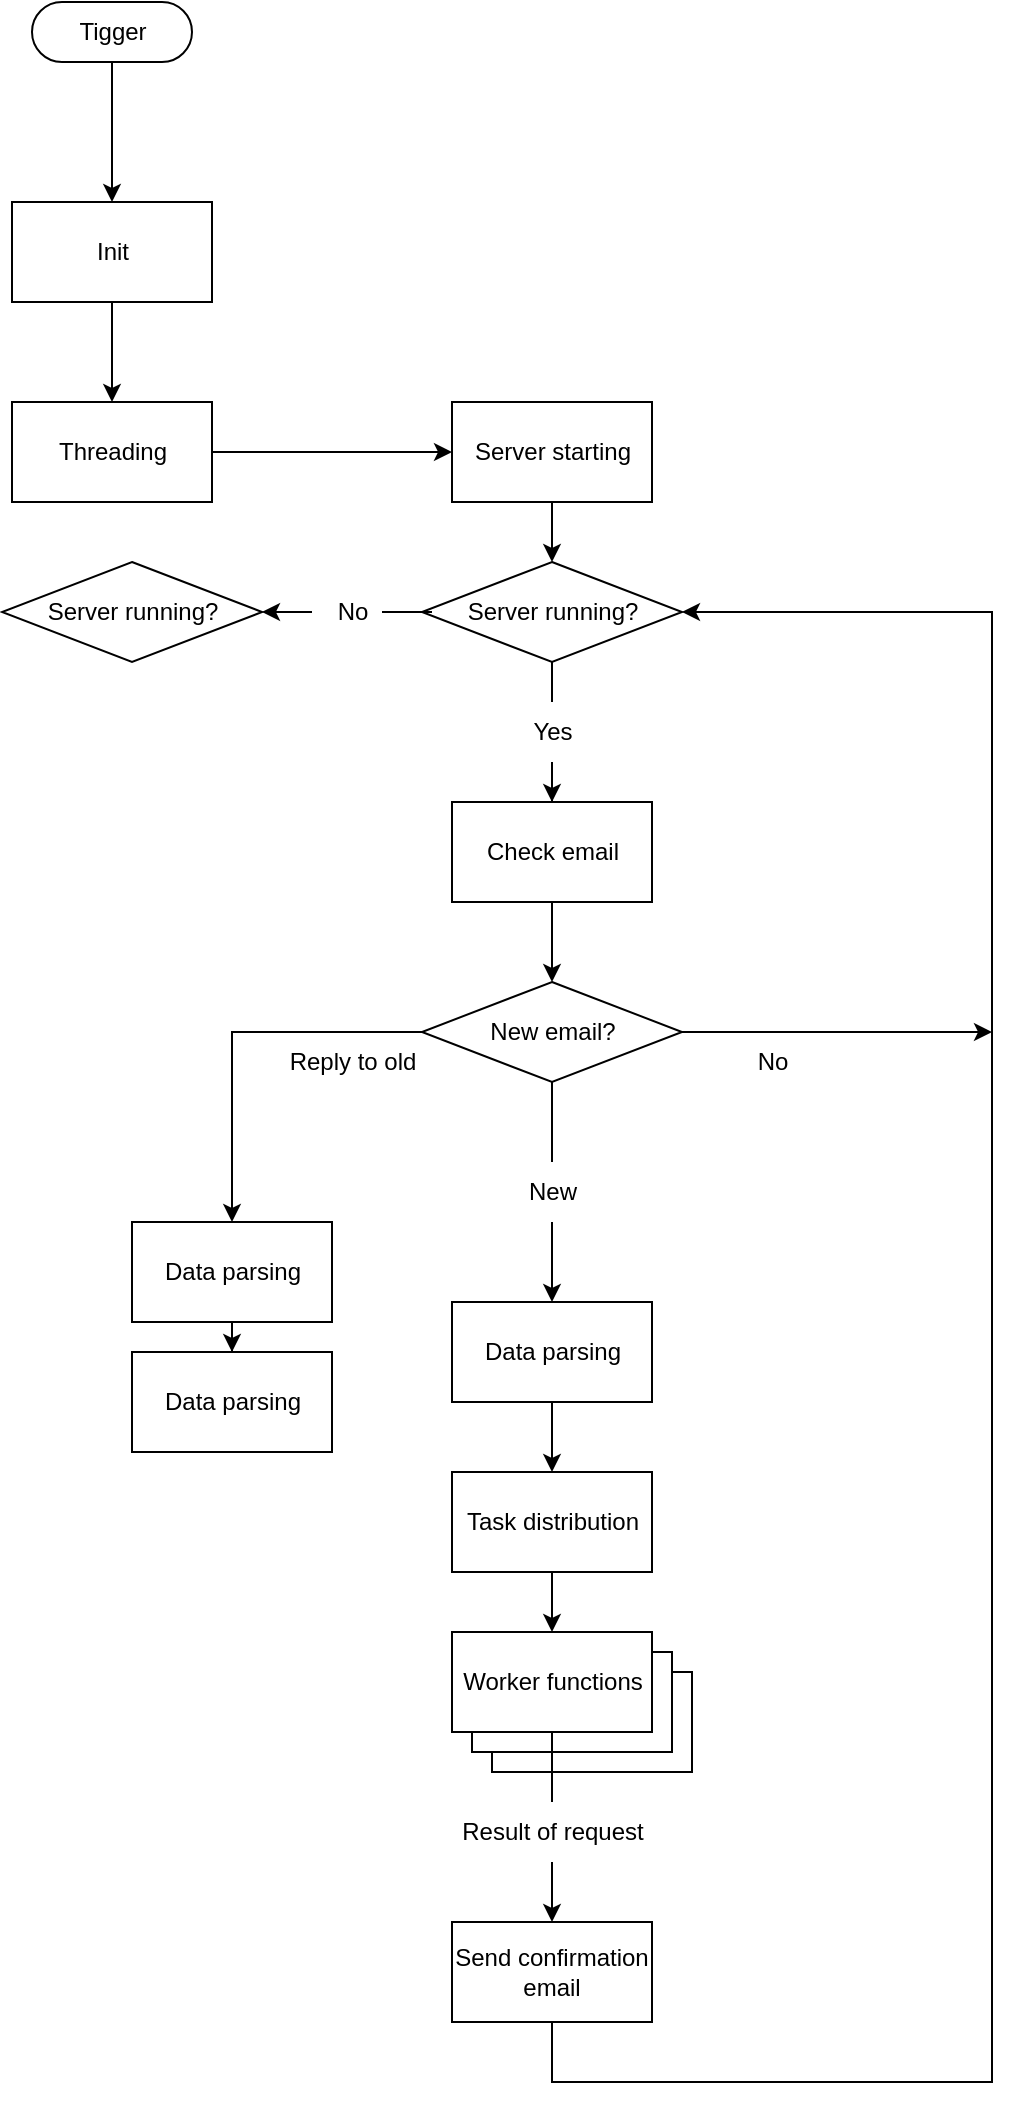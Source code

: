 <mxfile version="20.6.0" type="device"><diagram id="KV9u-LIL6uYKlyEClFtQ" name="Page-1"><mxGraphModel dx="745" dy="1546" grid="1" gridSize="10" guides="1" tooltips="1" connect="1" arrows="1" fold="1" page="1" pageScale="1" pageWidth="850" pageHeight="1100" math="0" shadow="0"><root><mxCell id="0"/><mxCell id="1" parent="0"/><mxCell id="wqwQKrxdrlOv1OrrMRqE-47" value="" style="edgeStyle=orthogonalEdgeStyle;rounded=0;orthogonalLoop=1;jettySize=auto;html=1;entryX=1;entryY=0.5;entryDx=0;entryDy=0;" edge="1" parent="1" source="wqwQKrxdrlOv1OrrMRqE-40" target="wqwQKrxdrlOv1OrrMRqE-5"><mxGeometry relative="1" as="geometry"><mxPoint x="340" y="620" as="targetPoint"/><Array as="points"><mxPoint x="290" y="980"/><mxPoint x="510" y="980"/><mxPoint x="510" y="245"/></Array></mxGeometry></mxCell><mxCell id="wqwQKrxdrlOv1OrrMRqE-9" style="edgeStyle=orthogonalEdgeStyle;rounded=0;orthogonalLoop=1;jettySize=auto;html=1;" edge="1" parent="1" source="wqwQKrxdrlOv1OrrMRqE-1" target="wqwQKrxdrlOv1OrrMRqE-8"><mxGeometry relative="1" as="geometry"/></mxCell><mxCell id="wqwQKrxdrlOv1OrrMRqE-1" value="Tigger" style="html=1;dashed=0;whitespace=wrap;shape=mxgraph.dfd.start" vertex="1" parent="1"><mxGeometry x="30" y="-60" width="80" height="30" as="geometry"/></mxCell><mxCell id="wqwQKrxdrlOv1OrrMRqE-7" style="edgeStyle=orthogonalEdgeStyle;rounded=0;orthogonalLoop=1;jettySize=auto;html=1;" edge="1" parent="1" source="wqwQKrxdrlOv1OrrMRqE-2" target="wqwQKrxdrlOv1OrrMRqE-6"><mxGeometry relative="1" as="geometry"/></mxCell><mxCell id="wqwQKrxdrlOv1OrrMRqE-2" value="Threading" style="html=1;dashed=0;whitespace=wrap;" vertex="1" parent="1"><mxGeometry x="20" y="140" width="100" height="50" as="geometry"/></mxCell><mxCell id="wqwQKrxdrlOv1OrrMRqE-13" style="edgeStyle=orthogonalEdgeStyle;rounded=0;orthogonalLoop=1;jettySize=auto;html=1;entryX=0.5;entryY=0;entryDx=0;entryDy=0;startArrow=none;" edge="1" parent="1" source="wqwQKrxdrlOv1OrrMRqE-58" target="wqwQKrxdrlOv1OrrMRqE-14"><mxGeometry relative="1" as="geometry"><mxPoint x="290" y="325" as="targetPoint"/></mxGeometry></mxCell><mxCell id="wqwQKrxdrlOv1OrrMRqE-62" value="" style="edgeStyle=orthogonalEdgeStyle;rounded=0;orthogonalLoop=1;jettySize=auto;html=1;startArrow=none;" edge="1" parent="1" source="wqwQKrxdrlOv1OrrMRqE-63" target="wqwQKrxdrlOv1OrrMRqE-61"><mxGeometry relative="1" as="geometry"/></mxCell><mxCell id="wqwQKrxdrlOv1OrrMRqE-5" value="Server running?" style="shape=rhombus;html=1;dashed=0;whitespace=wrap;perimeter=rhombusPerimeter;" vertex="1" parent="1"><mxGeometry x="225" y="220" width="130" height="50" as="geometry"/></mxCell><mxCell id="wqwQKrxdrlOv1OrrMRqE-11" style="edgeStyle=orthogonalEdgeStyle;rounded=0;orthogonalLoop=1;jettySize=auto;html=1;entryX=0.5;entryY=0;entryDx=0;entryDy=0;" edge="1" parent="1" source="wqwQKrxdrlOv1OrrMRqE-6" target="wqwQKrxdrlOv1OrrMRqE-5"><mxGeometry relative="1" as="geometry"/></mxCell><mxCell id="wqwQKrxdrlOv1OrrMRqE-6" value="Server starting" style="html=1;dashed=0;whitespace=wrap;" vertex="1" parent="1"><mxGeometry x="240" y="140" width="100" height="50" as="geometry"/></mxCell><mxCell id="wqwQKrxdrlOv1OrrMRqE-10" style="edgeStyle=orthogonalEdgeStyle;rounded=0;orthogonalLoop=1;jettySize=auto;html=1;entryX=0.5;entryY=0;entryDx=0;entryDy=0;" edge="1" parent="1" source="wqwQKrxdrlOv1OrrMRqE-8" target="wqwQKrxdrlOv1OrrMRqE-2"><mxGeometry relative="1" as="geometry"/></mxCell><mxCell id="wqwQKrxdrlOv1OrrMRqE-8" value="Init" style="html=1;dashed=0;whitespace=wrap;" vertex="1" parent="1"><mxGeometry x="20" y="40" width="100" height="50" as="geometry"/></mxCell><mxCell id="wqwQKrxdrlOv1OrrMRqE-16" style="edgeStyle=orthogonalEdgeStyle;rounded=0;orthogonalLoop=1;jettySize=auto;html=1;" edge="1" parent="1" source="wqwQKrxdrlOv1OrrMRqE-14" target="wqwQKrxdrlOv1OrrMRqE-15"><mxGeometry relative="1" as="geometry"/></mxCell><mxCell id="wqwQKrxdrlOv1OrrMRqE-14" value="Check email" style="html=1;dashed=0;whitespace=wrap;" vertex="1" parent="1"><mxGeometry x="240" y="340" width="100" height="50" as="geometry"/></mxCell><mxCell id="wqwQKrxdrlOv1OrrMRqE-43" style="edgeStyle=orthogonalEdgeStyle;rounded=0;orthogonalLoop=1;jettySize=auto;html=1;entryX=0.5;entryY=0;entryDx=0;entryDy=0;startArrow=none;" edge="1" parent="1" source="wqwQKrxdrlOv1OrrMRqE-48" target="wqwQKrxdrlOv1OrrMRqE-19"><mxGeometry relative="1" as="geometry"><mxPoint x="290" y="510" as="targetPoint"/></mxGeometry></mxCell><mxCell id="wqwQKrxdrlOv1OrrMRqE-50" style="edgeStyle=orthogonalEdgeStyle;rounded=0;orthogonalLoop=1;jettySize=auto;html=1;" edge="1" parent="1" source="wqwQKrxdrlOv1OrrMRqE-15"><mxGeometry relative="1" as="geometry"><mxPoint x="510" y="455" as="targetPoint"/></mxGeometry></mxCell><mxCell id="wqwQKrxdrlOv1OrrMRqE-52" style="edgeStyle=orthogonalEdgeStyle;rounded=0;orthogonalLoop=1;jettySize=auto;html=1;entryX=0.5;entryY=0;entryDx=0;entryDy=0;" edge="1" parent="1" source="wqwQKrxdrlOv1OrrMRqE-15" target="wqwQKrxdrlOv1OrrMRqE-69"><mxGeometry relative="1" as="geometry"><mxPoint x="130" y="550" as="targetPoint"/></mxGeometry></mxCell><mxCell id="wqwQKrxdrlOv1OrrMRqE-15" value="New email?" style="shape=rhombus;html=1;dashed=0;whitespace=wrap;perimeter=rhombusPerimeter;" vertex="1" parent="1"><mxGeometry x="225" y="430" width="130" height="50" as="geometry"/></mxCell><mxCell id="wqwQKrxdrlOv1OrrMRqE-25" style="edgeStyle=orthogonalEdgeStyle;rounded=0;orthogonalLoop=1;jettySize=auto;html=1;entryX=0.5;entryY=0;entryDx=0;entryDy=0;" edge="1" parent="1" source="wqwQKrxdrlOv1OrrMRqE-19" target="wqwQKrxdrlOv1OrrMRqE-22"><mxGeometry relative="1" as="geometry"/></mxCell><mxCell id="wqwQKrxdrlOv1OrrMRqE-19" value="Data parsing" style="html=1;dashed=0;whitespace=wrap;" vertex="1" parent="1"><mxGeometry x="240" y="590" width="100" height="50" as="geometry"/></mxCell><mxCell id="wqwQKrxdrlOv1OrrMRqE-29" style="edgeStyle=orthogonalEdgeStyle;rounded=0;orthogonalLoop=1;jettySize=auto;html=1;" edge="1" parent="1" source="wqwQKrxdrlOv1OrrMRqE-22" target="wqwQKrxdrlOv1OrrMRqE-28"><mxGeometry relative="1" as="geometry"/></mxCell><mxCell id="wqwQKrxdrlOv1OrrMRqE-22" value="Task distribution" style="html=1;dashed=0;whitespace=wrap;" vertex="1" parent="1"><mxGeometry x="240" y="675" width="100" height="50" as="geometry"/></mxCell><mxCell id="wqwQKrxdrlOv1OrrMRqE-30" value="" style="group" vertex="1" connectable="0" parent="1"><mxGeometry x="240" y="755" width="120" height="70" as="geometry"/></mxCell><mxCell id="wqwQKrxdrlOv1OrrMRqE-26" value="" style="html=1;dashed=0;whitespace=wrap;" vertex="1" parent="wqwQKrxdrlOv1OrrMRqE-30"><mxGeometry x="20" y="20" width="100" height="50" as="geometry"/></mxCell><mxCell id="wqwQKrxdrlOv1OrrMRqE-27" value="" style="html=1;dashed=0;whitespace=wrap;" vertex="1" parent="wqwQKrxdrlOv1OrrMRqE-30"><mxGeometry x="10" y="10" width="100" height="50" as="geometry"/></mxCell><mxCell id="wqwQKrxdrlOv1OrrMRqE-28" value="Worker functions" style="html=1;dashed=0;whitespace=wrap;" vertex="1" parent="wqwQKrxdrlOv1OrrMRqE-30"><mxGeometry width="100" height="50" as="geometry"/></mxCell><mxCell id="wqwQKrxdrlOv1OrrMRqE-38" style="edgeStyle=orthogonalEdgeStyle;rounded=0;orthogonalLoop=1;jettySize=auto;html=1;entryX=0.5;entryY=0;entryDx=0;entryDy=0;startArrow=none;" edge="1" parent="1" source="wqwQKrxdrlOv1OrrMRqE-56" target="wqwQKrxdrlOv1OrrMRqE-40"><mxGeometry relative="1" as="geometry"><mxPoint x="290" y="875" as="targetPoint"/></mxGeometry></mxCell><mxCell id="wqwQKrxdrlOv1OrrMRqE-40" value="Send confirmation email" style="html=1;dashed=0;whitespace=wrap;whiteSpace=wrap;" vertex="1" parent="1"><mxGeometry x="240" y="900" width="100" height="50" as="geometry"/></mxCell><mxCell id="wqwQKrxdrlOv1OrrMRqE-53" value="No" style="text;html=1;align=center;verticalAlign=middle;resizable=0;points=[];autosize=1;strokeColor=none;fillColor=none;" vertex="1" parent="1"><mxGeometry x="380" y="455" width="40" height="30" as="geometry"/></mxCell><mxCell id="wqwQKrxdrlOv1OrrMRqE-54" value="Reply to old" style="text;html=1;align=center;verticalAlign=middle;resizable=0;points=[];autosize=1;strokeColor=none;fillColor=none;" vertex="1" parent="1"><mxGeometry x="145" y="455" width="90" height="30" as="geometry"/></mxCell><mxCell id="wqwQKrxdrlOv1OrrMRqE-56" value="Result of request" style="text;html=1;align=center;verticalAlign=middle;resizable=0;points=[];autosize=1;strokeColor=none;fillColor=none;" vertex="1" parent="1"><mxGeometry x="235" y="840" width="110" height="30" as="geometry"/></mxCell><mxCell id="wqwQKrxdrlOv1OrrMRqE-57" value="" style="edgeStyle=orthogonalEdgeStyle;rounded=0;orthogonalLoop=1;jettySize=auto;html=1;entryX=0.5;entryY=0;entryDx=0;entryDy=0;endArrow=none;" edge="1" parent="1" source="wqwQKrxdrlOv1OrrMRqE-28" target="wqwQKrxdrlOv1OrrMRqE-56"><mxGeometry relative="1" as="geometry"><mxPoint x="290" y="805" as="sourcePoint"/><mxPoint x="290" y="955" as="targetPoint"/></mxGeometry></mxCell><mxCell id="wqwQKrxdrlOv1OrrMRqE-58" value="Yes" style="text;html=1;align=center;verticalAlign=middle;resizable=0;points=[];autosize=1;strokeColor=none;fillColor=none;" vertex="1" parent="1"><mxGeometry x="270" y="290" width="40" height="30" as="geometry"/></mxCell><mxCell id="wqwQKrxdrlOv1OrrMRqE-60" value="" style="edgeStyle=orthogonalEdgeStyle;rounded=0;orthogonalLoop=1;jettySize=auto;html=1;entryX=0.5;entryY=0;entryDx=0;entryDy=0;endArrow=none;" edge="1" parent="1" source="wqwQKrxdrlOv1OrrMRqE-5" target="wqwQKrxdrlOv1OrrMRqE-58"><mxGeometry relative="1" as="geometry"><mxPoint x="290" y="300" as="sourcePoint"/><mxPoint x="290" y="340" as="targetPoint"/></mxGeometry></mxCell><mxCell id="wqwQKrxdrlOv1OrrMRqE-61" value="Server running?" style="shape=rhombus;html=1;dashed=0;whitespace=wrap;perimeter=rhombusPerimeter;" vertex="1" parent="1"><mxGeometry x="15" y="220" width="130" height="50" as="geometry"/></mxCell><mxCell id="wqwQKrxdrlOv1OrrMRqE-63" value="No" style="text;html=1;align=center;verticalAlign=middle;resizable=0;points=[];autosize=1;strokeColor=none;fillColor=none;" vertex="1" parent="1"><mxGeometry x="170" y="230" width="40" height="30" as="geometry"/></mxCell><mxCell id="wqwQKrxdrlOv1OrrMRqE-64" value="" style="edgeStyle=orthogonalEdgeStyle;rounded=0;orthogonalLoop=1;jettySize=auto;html=1;endArrow=none;" edge="1" parent="1" source="wqwQKrxdrlOv1OrrMRqE-5" target="wqwQKrxdrlOv1OrrMRqE-63"><mxGeometry relative="1" as="geometry"><mxPoint x="225" y="245" as="sourcePoint"/><mxPoint x="145" y="245" as="targetPoint"/></mxGeometry></mxCell><mxCell id="wqwQKrxdrlOv1OrrMRqE-48" value="New" style="text;html=1;align=center;verticalAlign=middle;resizable=0;points=[];autosize=1;strokeColor=none;fillColor=none;" vertex="1" parent="1"><mxGeometry x="265" y="520" width="50" height="30" as="geometry"/></mxCell><mxCell id="wqwQKrxdrlOv1OrrMRqE-68" value="" style="edgeStyle=orthogonalEdgeStyle;rounded=0;orthogonalLoop=1;jettySize=auto;html=1;entryX=0.5;entryY=0;entryDx=0;entryDy=0;endArrow=none;" edge="1" parent="1" source="wqwQKrxdrlOv1OrrMRqE-15" target="wqwQKrxdrlOv1OrrMRqE-48"><mxGeometry relative="1" as="geometry"><mxPoint x="290" y="480" as="sourcePoint"/><mxPoint x="290" y="590" as="targetPoint"/></mxGeometry></mxCell><mxCell id="wqwQKrxdrlOv1OrrMRqE-72" style="edgeStyle=orthogonalEdgeStyle;rounded=0;orthogonalLoop=1;jettySize=auto;html=1;" edge="1" parent="1" source="wqwQKrxdrlOv1OrrMRqE-69" target="wqwQKrxdrlOv1OrrMRqE-71"><mxGeometry relative="1" as="geometry"/></mxCell><mxCell id="wqwQKrxdrlOv1OrrMRqE-69" value="Data parsing" style="html=1;dashed=0;whitespace=wrap;" vertex="1" parent="1"><mxGeometry x="80" y="550" width="100" height="50" as="geometry"/></mxCell><mxCell id="wqwQKrxdrlOv1OrrMRqE-71" value="Data parsing" style="html=1;dashed=0;whitespace=wrap;" vertex="1" parent="1"><mxGeometry x="80" y="615" width="100" height="50" as="geometry"/></mxCell></root></mxGraphModel></diagram></mxfile>